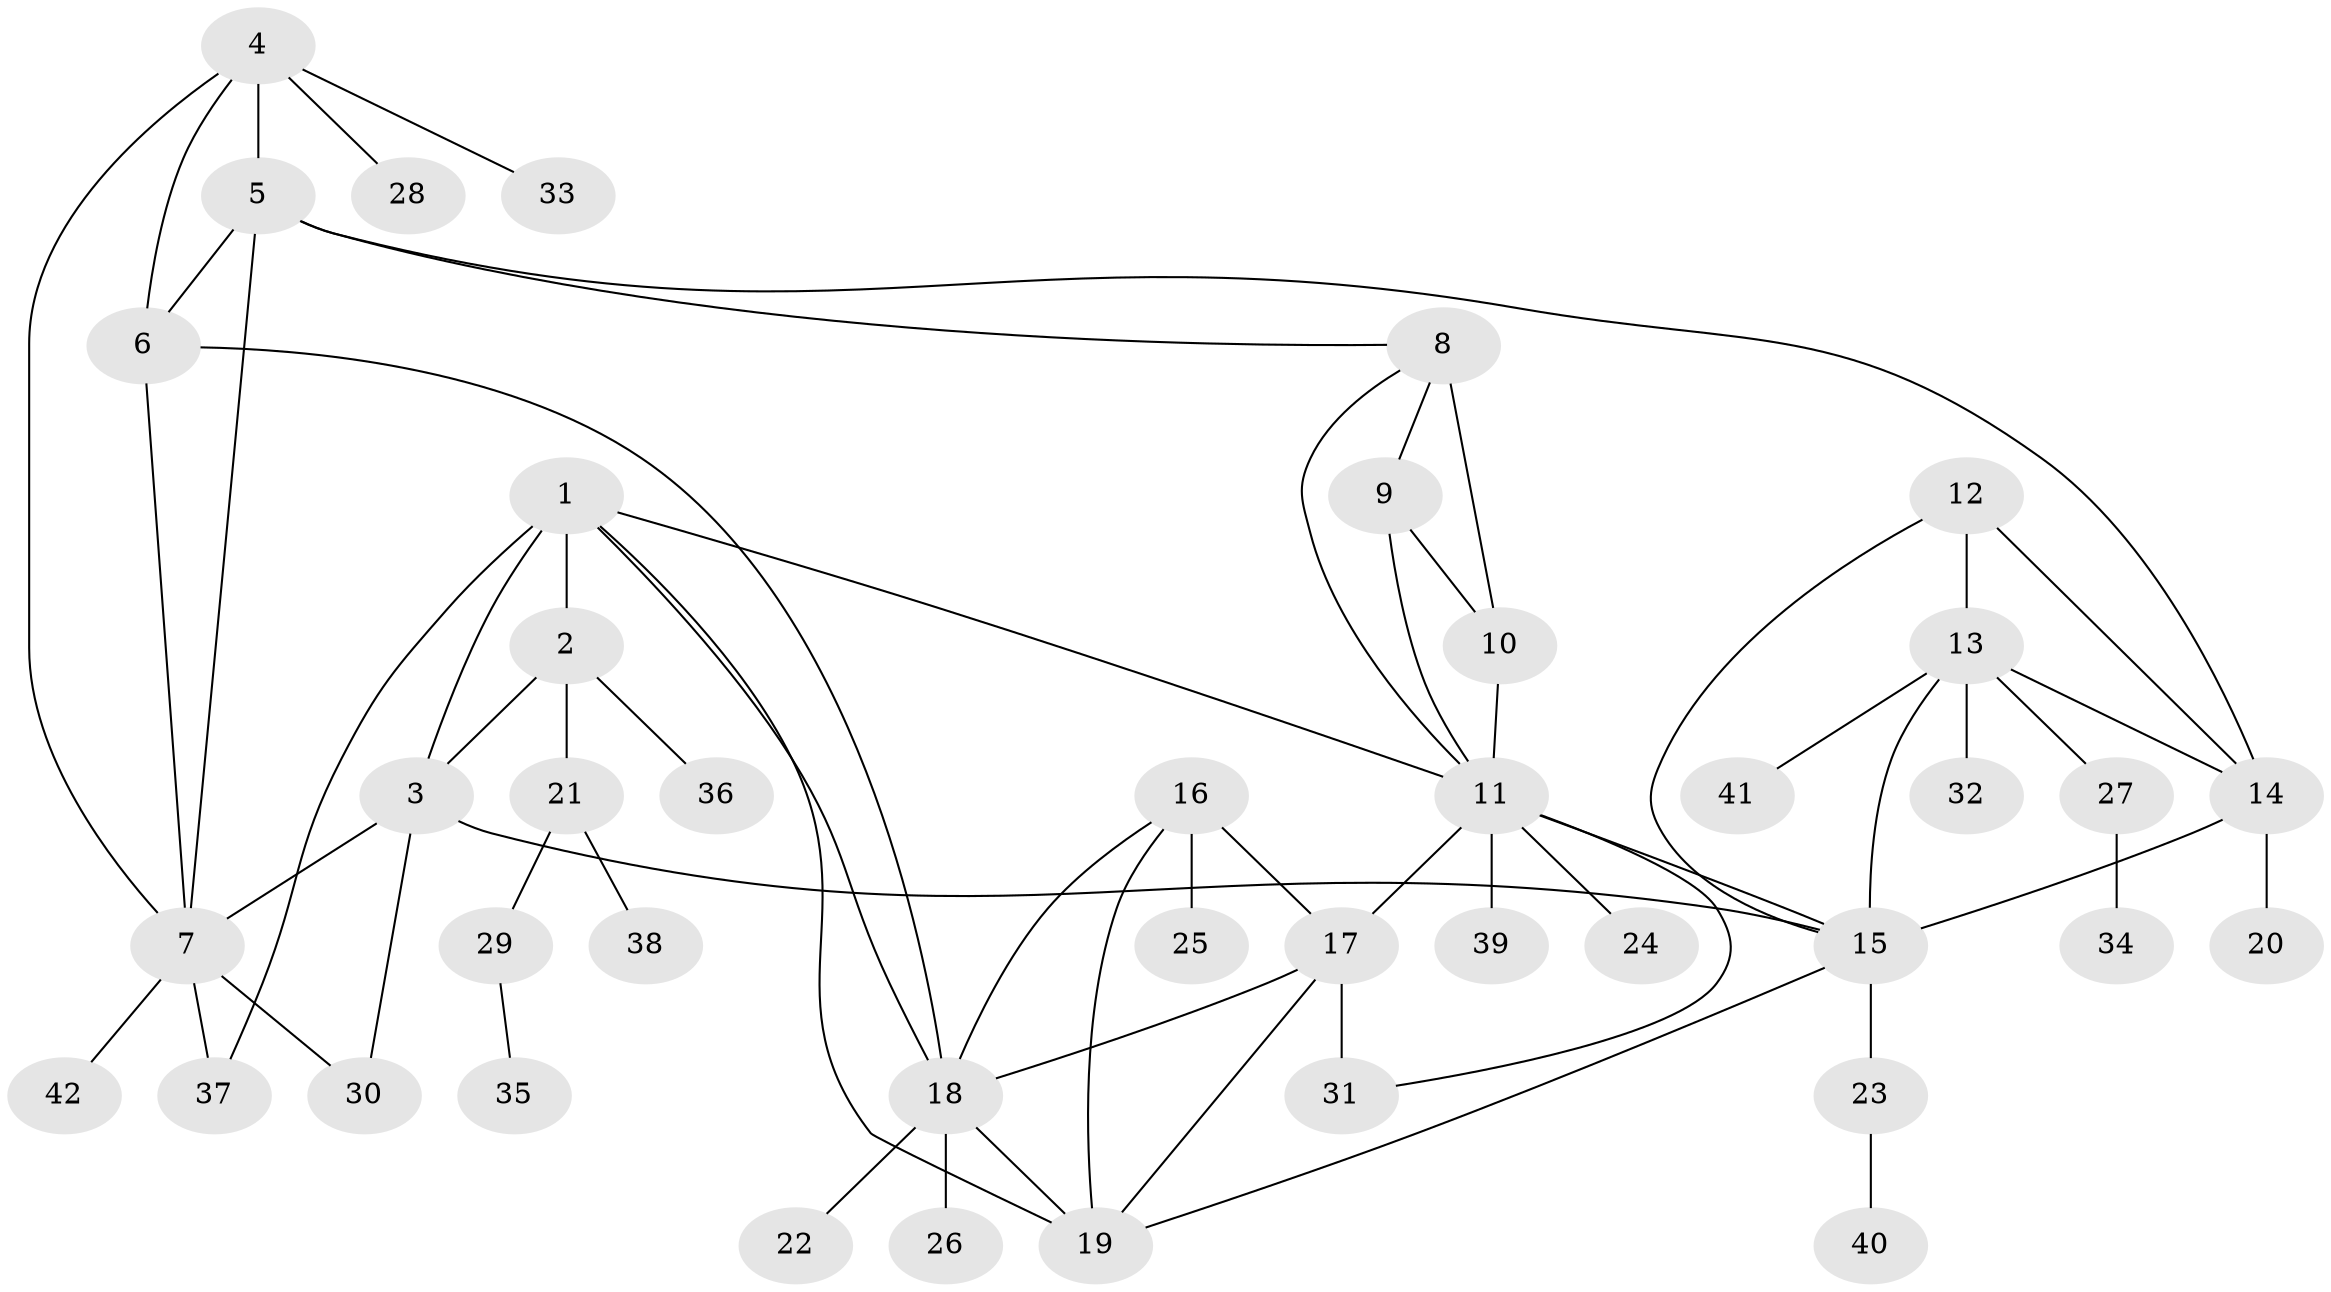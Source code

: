 // original degree distribution, {7: 0.047619047619047616, 4: 0.05952380952380952, 10: 0.03571428571428571, 6: 0.07142857142857142, 5: 0.011904761904761904, 9: 0.011904761904761904, 12: 0.011904761904761904, 1: 0.5833333333333334, 2: 0.15476190476190477, 3: 0.011904761904761904}
// Generated by graph-tools (version 1.1) at 2025/37/03/09/25 02:37:21]
// undirected, 42 vertices, 64 edges
graph export_dot {
graph [start="1"]
  node [color=gray90,style=filled];
  1;
  2;
  3;
  4;
  5;
  6;
  7;
  8;
  9;
  10;
  11;
  12;
  13;
  14;
  15;
  16;
  17;
  18;
  19;
  20;
  21;
  22;
  23;
  24;
  25;
  26;
  27;
  28;
  29;
  30;
  31;
  32;
  33;
  34;
  35;
  36;
  37;
  38;
  39;
  40;
  41;
  42;
  1 -- 2 [weight=2.0];
  1 -- 3 [weight=2.0];
  1 -- 11 [weight=1.0];
  1 -- 18 [weight=1.0];
  1 -- 19 [weight=1.0];
  1 -- 37 [weight=2.0];
  2 -- 3 [weight=1.0];
  2 -- 21 [weight=1.0];
  2 -- 36 [weight=2.0];
  3 -- 7 [weight=1.0];
  3 -- 15 [weight=4.0];
  3 -- 30 [weight=1.0];
  4 -- 5 [weight=1.0];
  4 -- 6 [weight=1.0];
  4 -- 7 [weight=1.0];
  4 -- 28 [weight=1.0];
  4 -- 33 [weight=1.0];
  5 -- 6 [weight=1.0];
  5 -- 7 [weight=1.0];
  5 -- 8 [weight=1.0];
  5 -- 14 [weight=1.0];
  6 -- 7 [weight=1.0];
  6 -- 18 [weight=1.0];
  7 -- 30 [weight=1.0];
  7 -- 37 [weight=2.0];
  7 -- 42 [weight=1.0];
  8 -- 9 [weight=1.0];
  8 -- 10 [weight=3.0];
  8 -- 11 [weight=1.0];
  9 -- 10 [weight=1.0];
  9 -- 11 [weight=1.0];
  10 -- 11 [weight=1.0];
  11 -- 15 [weight=1.0];
  11 -- 17 [weight=1.0];
  11 -- 24 [weight=1.0];
  11 -- 31 [weight=1.0];
  11 -- 39 [weight=1.0];
  12 -- 13 [weight=1.0];
  12 -- 14 [weight=1.0];
  12 -- 15 [weight=1.0];
  13 -- 14 [weight=1.0];
  13 -- 15 [weight=1.0];
  13 -- 27 [weight=1.0];
  13 -- 32 [weight=1.0];
  13 -- 41 [weight=1.0];
  14 -- 15 [weight=1.0];
  14 -- 20 [weight=1.0];
  15 -- 19 [weight=1.0];
  15 -- 23 [weight=1.0];
  16 -- 17 [weight=1.0];
  16 -- 18 [weight=1.0];
  16 -- 19 [weight=1.0];
  16 -- 25 [weight=2.0];
  17 -- 18 [weight=1.0];
  17 -- 19 [weight=1.0];
  17 -- 31 [weight=7.0];
  18 -- 19 [weight=1.0];
  18 -- 22 [weight=1.0];
  18 -- 26 [weight=3.0];
  21 -- 29 [weight=1.0];
  21 -- 38 [weight=1.0];
  23 -- 40 [weight=1.0];
  27 -- 34 [weight=1.0];
  29 -- 35 [weight=1.0];
}
